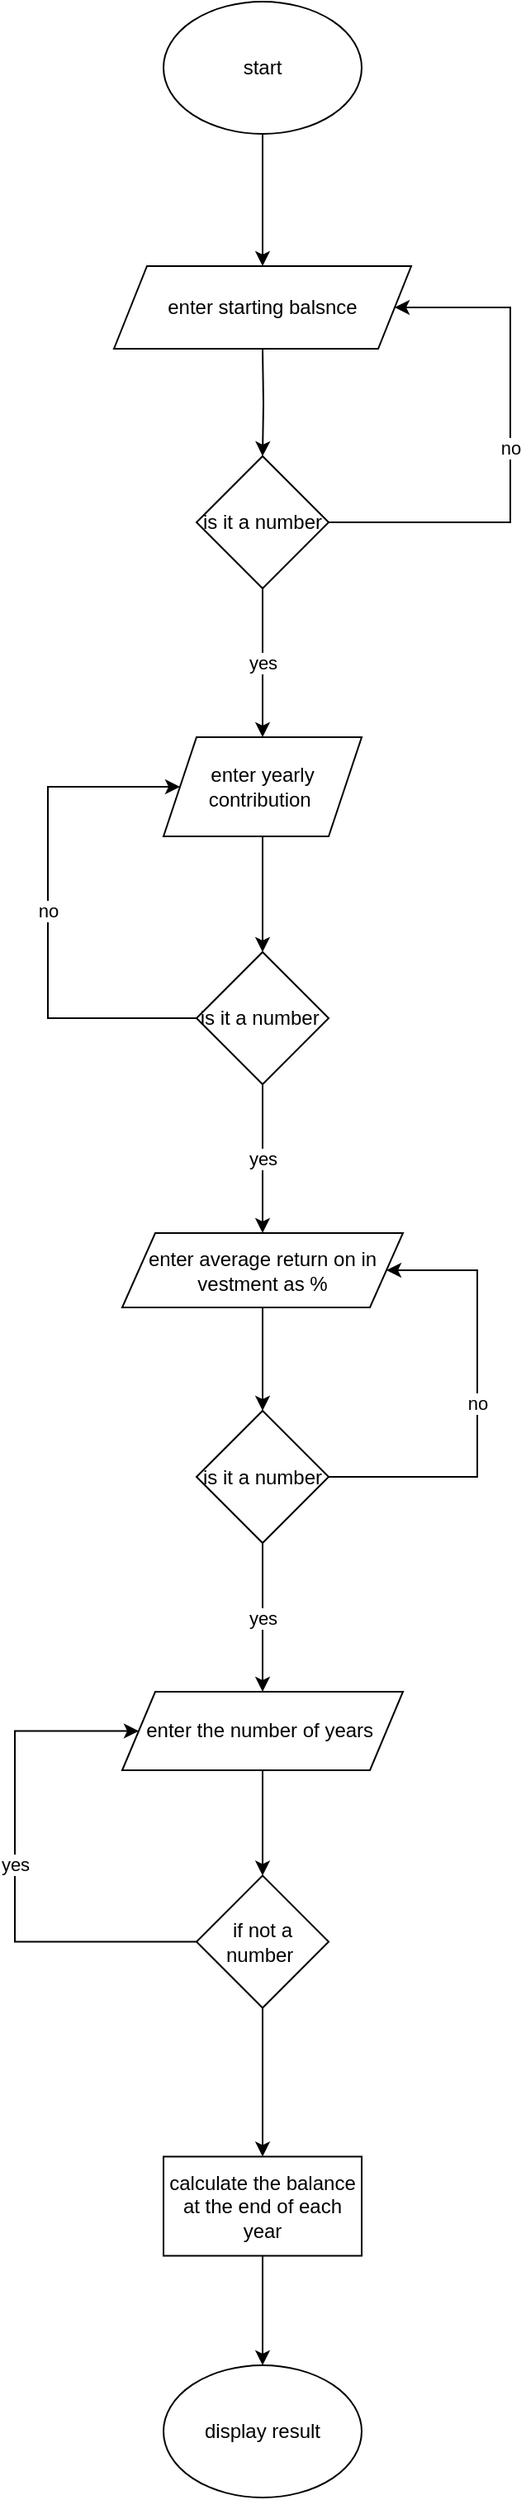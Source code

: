 <mxfile version="13.7.3" type="github">
  <diagram id="QYwQoGs2WD22laDeAXIQ" name="Page-1">
    <mxGraphModel dx="1038" dy="548" grid="1" gridSize="10" guides="1" tooltips="1" connect="1" arrows="1" fold="1" page="1" pageScale="1" pageWidth="850" pageHeight="1100" math="0" shadow="0">
      <root>
        <mxCell id="0" />
        <mxCell id="1" parent="0" />
        <mxCell id="GtAdoeylb1GJBFZ6TU4h-5" value="" style="edgeStyle=orthogonalEdgeStyle;rounded=0;orthogonalLoop=1;jettySize=auto;html=1;" edge="1" parent="1" source="GtAdoeylb1GJBFZ6TU4h-1">
          <mxGeometry relative="1" as="geometry">
            <mxPoint x="360" y="210" as="targetPoint" />
          </mxGeometry>
        </mxCell>
        <mxCell id="GtAdoeylb1GJBFZ6TU4h-1" value="start" style="ellipse;whiteSpace=wrap;html=1;" vertex="1" parent="1">
          <mxGeometry x="300" y="50" width="120" height="80" as="geometry" />
        </mxCell>
        <mxCell id="GtAdoeylb1GJBFZ6TU4h-21" value="" style="edgeStyle=orthogonalEdgeStyle;rounded=0;orthogonalLoop=1;jettySize=auto;html=1;" edge="1" parent="1" target="GtAdoeylb1GJBFZ6TU4h-20">
          <mxGeometry relative="1" as="geometry">
            <mxPoint x="360" y="260" as="sourcePoint" />
          </mxGeometry>
        </mxCell>
        <mxCell id="GtAdoeylb1GJBFZ6TU4h-4" value="enter starting balsnce" style="shape=parallelogram;perimeter=parallelogramPerimeter;whiteSpace=wrap;html=1;fixedSize=1;" vertex="1" parent="1">
          <mxGeometry x="270" y="210" width="180" height="50" as="geometry" />
        </mxCell>
        <mxCell id="GtAdoeylb1GJBFZ6TU4h-22" value="no" style="edgeStyle=orthogonalEdgeStyle;rounded=0;orthogonalLoop=1;jettySize=auto;html=1;entryX=1;entryY=0.5;entryDx=0;entryDy=0;" edge="1" parent="1" source="GtAdoeylb1GJBFZ6TU4h-20">
          <mxGeometry relative="1" as="geometry">
            <mxPoint x="440" y="235" as="targetPoint" />
            <Array as="points">
              <mxPoint x="510" y="365" />
              <mxPoint x="510" y="235" />
            </Array>
          </mxGeometry>
        </mxCell>
        <mxCell id="GtAdoeylb1GJBFZ6TU4h-24" value="yes" style="edgeStyle=orthogonalEdgeStyle;rounded=0;orthogonalLoop=1;jettySize=auto;html=1;" edge="1" parent="1" source="GtAdoeylb1GJBFZ6TU4h-20" target="GtAdoeylb1GJBFZ6TU4h-23">
          <mxGeometry relative="1" as="geometry" />
        </mxCell>
        <mxCell id="GtAdoeylb1GJBFZ6TU4h-20" value="is it a number" style="rhombus;whiteSpace=wrap;html=1;" vertex="1" parent="1">
          <mxGeometry x="320" y="325" width="80" height="80" as="geometry" />
        </mxCell>
        <mxCell id="GtAdoeylb1GJBFZ6TU4h-26" value="" style="edgeStyle=orthogonalEdgeStyle;rounded=0;orthogonalLoop=1;jettySize=auto;html=1;" edge="1" parent="1" source="GtAdoeylb1GJBFZ6TU4h-23" target="GtAdoeylb1GJBFZ6TU4h-25">
          <mxGeometry relative="1" as="geometry" />
        </mxCell>
        <mxCell id="GtAdoeylb1GJBFZ6TU4h-23" value="enter yearly contribution&amp;nbsp;" style="shape=parallelogram;perimeter=parallelogramPerimeter;whiteSpace=wrap;html=1;fixedSize=1;" vertex="1" parent="1">
          <mxGeometry x="300" y="495" width="120" height="60" as="geometry" />
        </mxCell>
        <mxCell id="GtAdoeylb1GJBFZ6TU4h-29" value="yes" style="edgeStyle=orthogonalEdgeStyle;rounded=0;orthogonalLoop=1;jettySize=auto;html=1;" edge="1" parent="1" source="GtAdoeylb1GJBFZ6TU4h-25" target="GtAdoeylb1GJBFZ6TU4h-28">
          <mxGeometry relative="1" as="geometry" />
        </mxCell>
        <mxCell id="GtAdoeylb1GJBFZ6TU4h-30" value="no" style="edgeStyle=orthogonalEdgeStyle;rounded=0;orthogonalLoop=1;jettySize=auto;html=1;entryX=0;entryY=0.5;entryDx=0;entryDy=0;" edge="1" parent="1" source="GtAdoeylb1GJBFZ6TU4h-25" target="GtAdoeylb1GJBFZ6TU4h-23">
          <mxGeometry relative="1" as="geometry">
            <Array as="points">
              <mxPoint x="230" y="665" />
              <mxPoint x="230" y="525" />
            </Array>
          </mxGeometry>
        </mxCell>
        <mxCell id="GtAdoeylb1GJBFZ6TU4h-25" value="is it a number&amp;nbsp;" style="rhombus;whiteSpace=wrap;html=1;" vertex="1" parent="1">
          <mxGeometry x="320" y="625" width="80" height="80" as="geometry" />
        </mxCell>
        <mxCell id="GtAdoeylb1GJBFZ6TU4h-32" value="" style="edgeStyle=orthogonalEdgeStyle;rounded=0;orthogonalLoop=1;jettySize=auto;html=1;" edge="1" parent="1" source="GtAdoeylb1GJBFZ6TU4h-28" target="GtAdoeylb1GJBFZ6TU4h-31">
          <mxGeometry relative="1" as="geometry" />
        </mxCell>
        <mxCell id="GtAdoeylb1GJBFZ6TU4h-28" value="enter average return on in vestment as %" style="shape=parallelogram;perimeter=parallelogramPerimeter;whiteSpace=wrap;html=1;fixedSize=1;" vertex="1" parent="1">
          <mxGeometry x="275" y="795" width="170" height="45" as="geometry" />
        </mxCell>
        <mxCell id="GtAdoeylb1GJBFZ6TU4h-33" value="no" style="edgeStyle=orthogonalEdgeStyle;rounded=0;orthogonalLoop=1;jettySize=auto;html=1;entryX=1;entryY=0.5;entryDx=0;entryDy=0;" edge="1" parent="1" source="GtAdoeylb1GJBFZ6TU4h-31" target="GtAdoeylb1GJBFZ6TU4h-28">
          <mxGeometry relative="1" as="geometry">
            <Array as="points">
              <mxPoint x="490" y="943" />
              <mxPoint x="490" y="818" />
            </Array>
          </mxGeometry>
        </mxCell>
        <mxCell id="GtAdoeylb1GJBFZ6TU4h-39" value="yes" style="edgeStyle=orthogonalEdgeStyle;rounded=0;orthogonalLoop=1;jettySize=auto;html=1;exitX=0.5;exitY=1;exitDx=0;exitDy=0;entryX=0.5;entryY=0;entryDx=0;entryDy=0;" edge="1" parent="1" source="GtAdoeylb1GJBFZ6TU4h-31" target="GtAdoeylb1GJBFZ6TU4h-34">
          <mxGeometry relative="1" as="geometry" />
        </mxCell>
        <mxCell id="GtAdoeylb1GJBFZ6TU4h-31" value="is it a number" style="rhombus;whiteSpace=wrap;html=1;" vertex="1" parent="1">
          <mxGeometry x="320" y="902.5" width="80" height="80" as="geometry" />
        </mxCell>
        <mxCell id="GtAdoeylb1GJBFZ6TU4h-37" value="" style="edgeStyle=orthogonalEdgeStyle;rounded=0;orthogonalLoop=1;jettySize=auto;html=1;" edge="1" parent="1" source="GtAdoeylb1GJBFZ6TU4h-34" target="GtAdoeylb1GJBFZ6TU4h-36">
          <mxGeometry relative="1" as="geometry" />
        </mxCell>
        <mxCell id="GtAdoeylb1GJBFZ6TU4h-34" value="enter the number of years&amp;nbsp;" style="shape=parallelogram;perimeter=parallelogramPerimeter;whiteSpace=wrap;html=1;fixedSize=1;" vertex="1" parent="1">
          <mxGeometry x="275" y="1072.5" width="170" height="47.5" as="geometry" />
        </mxCell>
        <mxCell id="GtAdoeylb1GJBFZ6TU4h-38" value="yes" style="edgeStyle=orthogonalEdgeStyle;rounded=0;orthogonalLoop=1;jettySize=auto;html=1;entryX=0;entryY=0.5;entryDx=0;entryDy=0;" edge="1" parent="1" source="GtAdoeylb1GJBFZ6TU4h-36" target="GtAdoeylb1GJBFZ6TU4h-34">
          <mxGeometry relative="1" as="geometry">
            <Array as="points">
              <mxPoint x="210" y="1224" />
              <mxPoint x="210" y="1096" />
            </Array>
          </mxGeometry>
        </mxCell>
        <mxCell id="GtAdoeylb1GJBFZ6TU4h-43" value="" style="edgeStyle=orthogonalEdgeStyle;rounded=0;orthogonalLoop=1;jettySize=auto;html=1;" edge="1" parent="1" source="GtAdoeylb1GJBFZ6TU4h-36" target="GtAdoeylb1GJBFZ6TU4h-42">
          <mxGeometry relative="1" as="geometry" />
        </mxCell>
        <mxCell id="GtAdoeylb1GJBFZ6TU4h-36" value="if not a number&amp;nbsp;" style="rhombus;whiteSpace=wrap;html=1;" vertex="1" parent="1">
          <mxGeometry x="320" y="1183.75" width="80" height="80" as="geometry" />
        </mxCell>
        <mxCell id="GtAdoeylb1GJBFZ6TU4h-40" value="display result" style="ellipse;whiteSpace=wrap;html=1;" vertex="1" parent="1">
          <mxGeometry x="300" y="1480" width="120" height="80" as="geometry" />
        </mxCell>
        <mxCell id="GtAdoeylb1GJBFZ6TU4h-44" value="" style="edgeStyle=orthogonalEdgeStyle;rounded=0;orthogonalLoop=1;jettySize=auto;html=1;" edge="1" parent="1" source="GtAdoeylb1GJBFZ6TU4h-42" target="GtAdoeylb1GJBFZ6TU4h-40">
          <mxGeometry relative="1" as="geometry" />
        </mxCell>
        <mxCell id="GtAdoeylb1GJBFZ6TU4h-42" value="calculate the balance at the end of each year" style="whiteSpace=wrap;html=1;" vertex="1" parent="1">
          <mxGeometry x="300" y="1353.75" width="120" height="60" as="geometry" />
        </mxCell>
      </root>
    </mxGraphModel>
  </diagram>
</mxfile>
